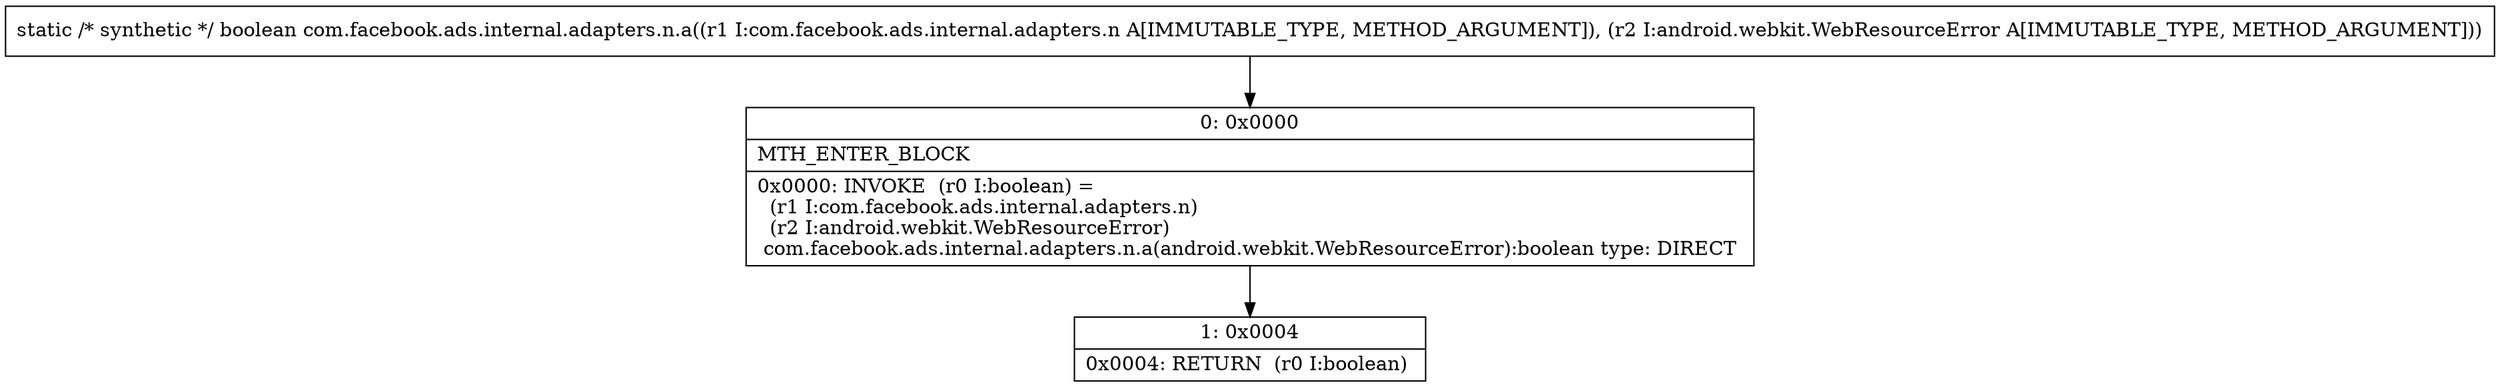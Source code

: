 digraph "CFG forcom.facebook.ads.internal.adapters.n.a(Lcom\/facebook\/ads\/internal\/adapters\/n;Landroid\/webkit\/WebResourceError;)Z" {
Node_0 [shape=record,label="{0\:\ 0x0000|MTH_ENTER_BLOCK\l|0x0000: INVOKE  (r0 I:boolean) = \l  (r1 I:com.facebook.ads.internal.adapters.n)\l  (r2 I:android.webkit.WebResourceError)\l com.facebook.ads.internal.adapters.n.a(android.webkit.WebResourceError):boolean type: DIRECT \l}"];
Node_1 [shape=record,label="{1\:\ 0x0004|0x0004: RETURN  (r0 I:boolean) \l}"];
MethodNode[shape=record,label="{static \/* synthetic *\/ boolean com.facebook.ads.internal.adapters.n.a((r1 I:com.facebook.ads.internal.adapters.n A[IMMUTABLE_TYPE, METHOD_ARGUMENT]), (r2 I:android.webkit.WebResourceError A[IMMUTABLE_TYPE, METHOD_ARGUMENT])) }"];
MethodNode -> Node_0;
Node_0 -> Node_1;
}


